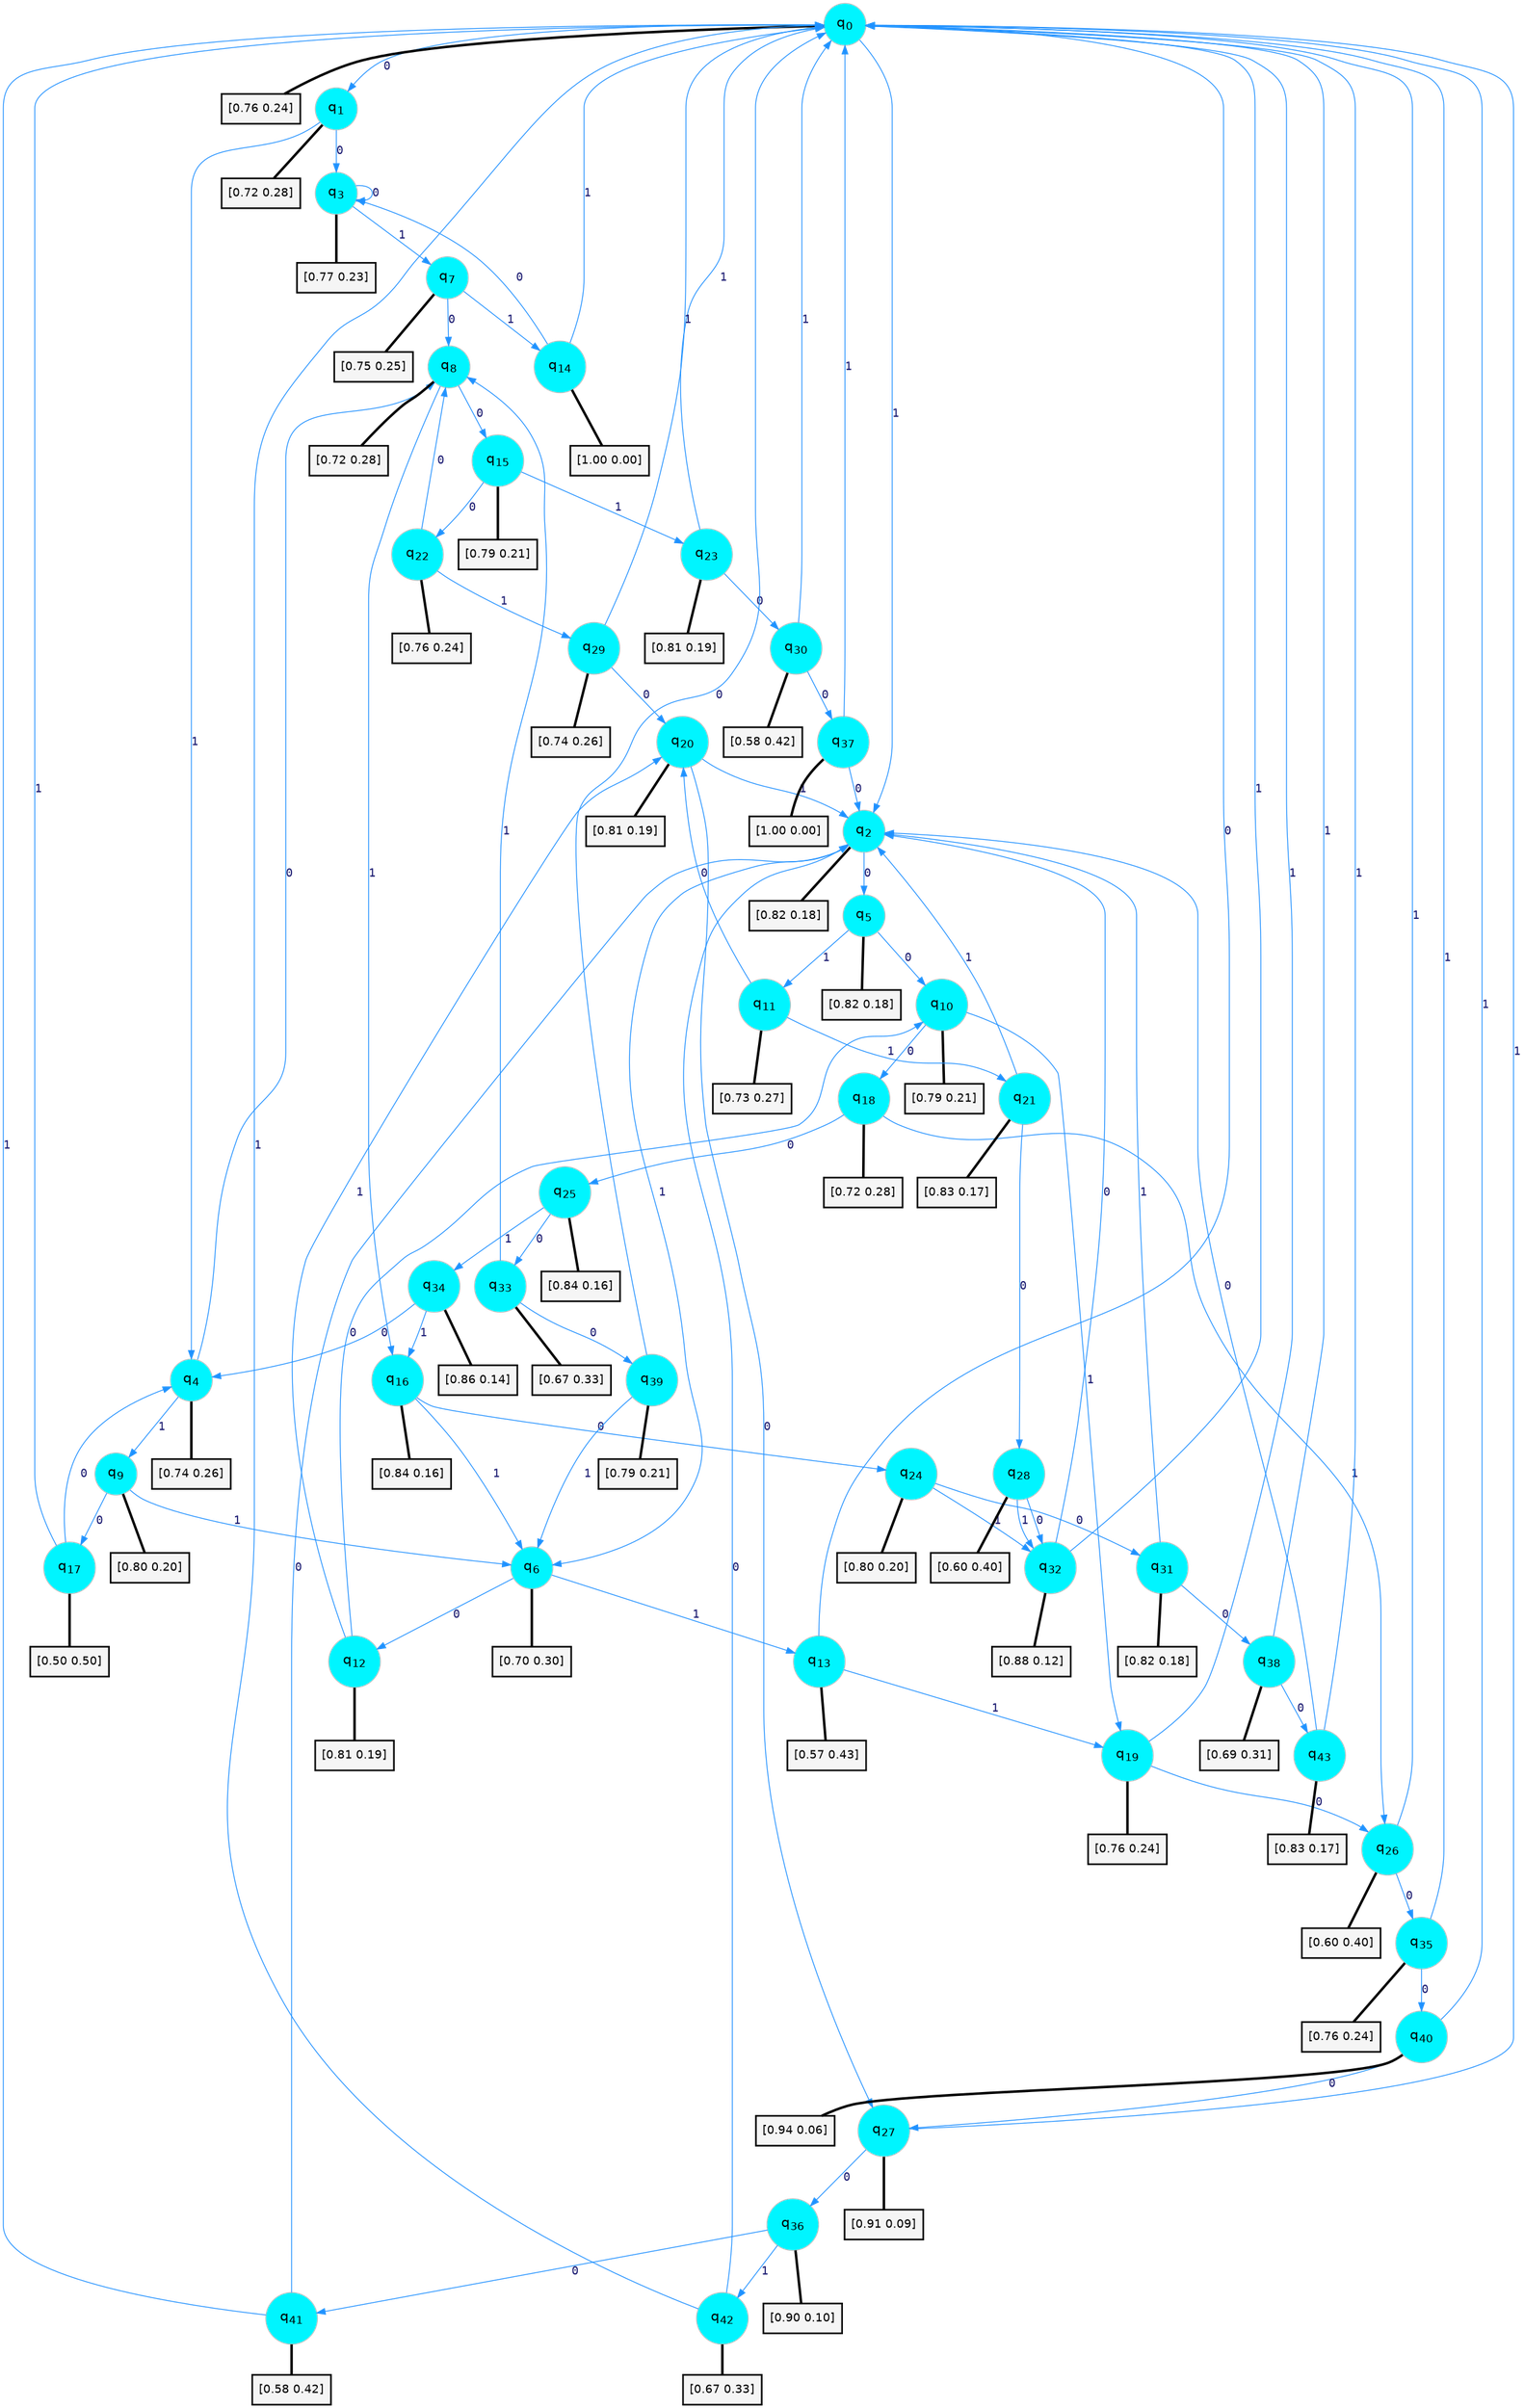 digraph G {
graph [
bgcolor=transparent, dpi=300, rankdir=TD, size="40,25"];
node [
color=gray, fillcolor=turquoise1, fontcolor=black, fontname=Helvetica, fontsize=16, fontweight=bold, shape=circle, style=filled];
edge [
arrowsize=1, color=dodgerblue1, fontcolor=midnightblue, fontname=courier, fontweight=bold, penwidth=1, style=solid, weight=20];
0[label=<q<SUB>0</SUB>>];
1[label=<q<SUB>1</SUB>>];
2[label=<q<SUB>2</SUB>>];
3[label=<q<SUB>3</SUB>>];
4[label=<q<SUB>4</SUB>>];
5[label=<q<SUB>5</SUB>>];
6[label=<q<SUB>6</SUB>>];
7[label=<q<SUB>7</SUB>>];
8[label=<q<SUB>8</SUB>>];
9[label=<q<SUB>9</SUB>>];
10[label=<q<SUB>10</SUB>>];
11[label=<q<SUB>11</SUB>>];
12[label=<q<SUB>12</SUB>>];
13[label=<q<SUB>13</SUB>>];
14[label=<q<SUB>14</SUB>>];
15[label=<q<SUB>15</SUB>>];
16[label=<q<SUB>16</SUB>>];
17[label=<q<SUB>17</SUB>>];
18[label=<q<SUB>18</SUB>>];
19[label=<q<SUB>19</SUB>>];
20[label=<q<SUB>20</SUB>>];
21[label=<q<SUB>21</SUB>>];
22[label=<q<SUB>22</SUB>>];
23[label=<q<SUB>23</SUB>>];
24[label=<q<SUB>24</SUB>>];
25[label=<q<SUB>25</SUB>>];
26[label=<q<SUB>26</SUB>>];
27[label=<q<SUB>27</SUB>>];
28[label=<q<SUB>28</SUB>>];
29[label=<q<SUB>29</SUB>>];
30[label=<q<SUB>30</SUB>>];
31[label=<q<SUB>31</SUB>>];
32[label=<q<SUB>32</SUB>>];
33[label=<q<SUB>33</SUB>>];
34[label=<q<SUB>34</SUB>>];
35[label=<q<SUB>35</SUB>>];
36[label=<q<SUB>36</SUB>>];
37[label=<q<SUB>37</SUB>>];
38[label=<q<SUB>38</SUB>>];
39[label=<q<SUB>39</SUB>>];
40[label=<q<SUB>40</SUB>>];
41[label=<q<SUB>41</SUB>>];
42[label=<q<SUB>42</SUB>>];
43[label=<q<SUB>43</SUB>>];
44[label="[0.76 0.24]", shape=box,fontcolor=black, fontname=Helvetica, fontsize=14, penwidth=2, fillcolor=whitesmoke,color=black];
45[label="[0.72 0.28]", shape=box,fontcolor=black, fontname=Helvetica, fontsize=14, penwidth=2, fillcolor=whitesmoke,color=black];
46[label="[0.82 0.18]", shape=box,fontcolor=black, fontname=Helvetica, fontsize=14, penwidth=2, fillcolor=whitesmoke,color=black];
47[label="[0.77 0.23]", shape=box,fontcolor=black, fontname=Helvetica, fontsize=14, penwidth=2, fillcolor=whitesmoke,color=black];
48[label="[0.74 0.26]", shape=box,fontcolor=black, fontname=Helvetica, fontsize=14, penwidth=2, fillcolor=whitesmoke,color=black];
49[label="[0.82 0.18]", shape=box,fontcolor=black, fontname=Helvetica, fontsize=14, penwidth=2, fillcolor=whitesmoke,color=black];
50[label="[0.70 0.30]", shape=box,fontcolor=black, fontname=Helvetica, fontsize=14, penwidth=2, fillcolor=whitesmoke,color=black];
51[label="[0.75 0.25]", shape=box,fontcolor=black, fontname=Helvetica, fontsize=14, penwidth=2, fillcolor=whitesmoke,color=black];
52[label="[0.72 0.28]", shape=box,fontcolor=black, fontname=Helvetica, fontsize=14, penwidth=2, fillcolor=whitesmoke,color=black];
53[label="[0.80 0.20]", shape=box,fontcolor=black, fontname=Helvetica, fontsize=14, penwidth=2, fillcolor=whitesmoke,color=black];
54[label="[0.79 0.21]", shape=box,fontcolor=black, fontname=Helvetica, fontsize=14, penwidth=2, fillcolor=whitesmoke,color=black];
55[label="[0.73 0.27]", shape=box,fontcolor=black, fontname=Helvetica, fontsize=14, penwidth=2, fillcolor=whitesmoke,color=black];
56[label="[0.81 0.19]", shape=box,fontcolor=black, fontname=Helvetica, fontsize=14, penwidth=2, fillcolor=whitesmoke,color=black];
57[label="[0.57 0.43]", shape=box,fontcolor=black, fontname=Helvetica, fontsize=14, penwidth=2, fillcolor=whitesmoke,color=black];
58[label="[1.00 0.00]", shape=box,fontcolor=black, fontname=Helvetica, fontsize=14, penwidth=2, fillcolor=whitesmoke,color=black];
59[label="[0.79 0.21]", shape=box,fontcolor=black, fontname=Helvetica, fontsize=14, penwidth=2, fillcolor=whitesmoke,color=black];
60[label="[0.84 0.16]", shape=box,fontcolor=black, fontname=Helvetica, fontsize=14, penwidth=2, fillcolor=whitesmoke,color=black];
61[label="[0.50 0.50]", shape=box,fontcolor=black, fontname=Helvetica, fontsize=14, penwidth=2, fillcolor=whitesmoke,color=black];
62[label="[0.72 0.28]", shape=box,fontcolor=black, fontname=Helvetica, fontsize=14, penwidth=2, fillcolor=whitesmoke,color=black];
63[label="[0.76 0.24]", shape=box,fontcolor=black, fontname=Helvetica, fontsize=14, penwidth=2, fillcolor=whitesmoke,color=black];
64[label="[0.81 0.19]", shape=box,fontcolor=black, fontname=Helvetica, fontsize=14, penwidth=2, fillcolor=whitesmoke,color=black];
65[label="[0.83 0.17]", shape=box,fontcolor=black, fontname=Helvetica, fontsize=14, penwidth=2, fillcolor=whitesmoke,color=black];
66[label="[0.76 0.24]", shape=box,fontcolor=black, fontname=Helvetica, fontsize=14, penwidth=2, fillcolor=whitesmoke,color=black];
67[label="[0.81 0.19]", shape=box,fontcolor=black, fontname=Helvetica, fontsize=14, penwidth=2, fillcolor=whitesmoke,color=black];
68[label="[0.80 0.20]", shape=box,fontcolor=black, fontname=Helvetica, fontsize=14, penwidth=2, fillcolor=whitesmoke,color=black];
69[label="[0.84 0.16]", shape=box,fontcolor=black, fontname=Helvetica, fontsize=14, penwidth=2, fillcolor=whitesmoke,color=black];
70[label="[0.60 0.40]", shape=box,fontcolor=black, fontname=Helvetica, fontsize=14, penwidth=2, fillcolor=whitesmoke,color=black];
71[label="[0.91 0.09]", shape=box,fontcolor=black, fontname=Helvetica, fontsize=14, penwidth=2, fillcolor=whitesmoke,color=black];
72[label="[0.60 0.40]", shape=box,fontcolor=black, fontname=Helvetica, fontsize=14, penwidth=2, fillcolor=whitesmoke,color=black];
73[label="[0.74 0.26]", shape=box,fontcolor=black, fontname=Helvetica, fontsize=14, penwidth=2, fillcolor=whitesmoke,color=black];
74[label="[0.58 0.42]", shape=box,fontcolor=black, fontname=Helvetica, fontsize=14, penwidth=2, fillcolor=whitesmoke,color=black];
75[label="[0.82 0.18]", shape=box,fontcolor=black, fontname=Helvetica, fontsize=14, penwidth=2, fillcolor=whitesmoke,color=black];
76[label="[0.88 0.12]", shape=box,fontcolor=black, fontname=Helvetica, fontsize=14, penwidth=2, fillcolor=whitesmoke,color=black];
77[label="[0.67 0.33]", shape=box,fontcolor=black, fontname=Helvetica, fontsize=14, penwidth=2, fillcolor=whitesmoke,color=black];
78[label="[0.86 0.14]", shape=box,fontcolor=black, fontname=Helvetica, fontsize=14, penwidth=2, fillcolor=whitesmoke,color=black];
79[label="[0.76 0.24]", shape=box,fontcolor=black, fontname=Helvetica, fontsize=14, penwidth=2, fillcolor=whitesmoke,color=black];
80[label="[0.90 0.10]", shape=box,fontcolor=black, fontname=Helvetica, fontsize=14, penwidth=2, fillcolor=whitesmoke,color=black];
81[label="[1.00 0.00]", shape=box,fontcolor=black, fontname=Helvetica, fontsize=14, penwidth=2, fillcolor=whitesmoke,color=black];
82[label="[0.69 0.31]", shape=box,fontcolor=black, fontname=Helvetica, fontsize=14, penwidth=2, fillcolor=whitesmoke,color=black];
83[label="[0.79 0.21]", shape=box,fontcolor=black, fontname=Helvetica, fontsize=14, penwidth=2, fillcolor=whitesmoke,color=black];
84[label="[0.94 0.06]", shape=box,fontcolor=black, fontname=Helvetica, fontsize=14, penwidth=2, fillcolor=whitesmoke,color=black];
85[label="[0.58 0.42]", shape=box,fontcolor=black, fontname=Helvetica, fontsize=14, penwidth=2, fillcolor=whitesmoke,color=black];
86[label="[0.67 0.33]", shape=box,fontcolor=black, fontname=Helvetica, fontsize=14, penwidth=2, fillcolor=whitesmoke,color=black];
87[label="[0.83 0.17]", shape=box,fontcolor=black, fontname=Helvetica, fontsize=14, penwidth=2, fillcolor=whitesmoke,color=black];
0->1 [label=0];
0->2 [label=1];
0->44 [arrowhead=none, penwidth=3,color=black];
1->3 [label=0];
1->4 [label=1];
1->45 [arrowhead=none, penwidth=3,color=black];
2->5 [label=0];
2->6 [label=1];
2->46 [arrowhead=none, penwidth=3,color=black];
3->3 [label=0];
3->7 [label=1];
3->47 [arrowhead=none, penwidth=3,color=black];
4->8 [label=0];
4->9 [label=1];
4->48 [arrowhead=none, penwidth=3,color=black];
5->10 [label=0];
5->11 [label=1];
5->49 [arrowhead=none, penwidth=3,color=black];
6->12 [label=0];
6->13 [label=1];
6->50 [arrowhead=none, penwidth=3,color=black];
7->8 [label=0];
7->14 [label=1];
7->51 [arrowhead=none, penwidth=3,color=black];
8->15 [label=0];
8->16 [label=1];
8->52 [arrowhead=none, penwidth=3,color=black];
9->17 [label=0];
9->6 [label=1];
9->53 [arrowhead=none, penwidth=3,color=black];
10->18 [label=0];
10->19 [label=1];
10->54 [arrowhead=none, penwidth=3,color=black];
11->20 [label=0];
11->21 [label=1];
11->55 [arrowhead=none, penwidth=3,color=black];
12->10 [label=0];
12->20 [label=1];
12->56 [arrowhead=none, penwidth=3,color=black];
13->0 [label=0];
13->19 [label=1];
13->57 [arrowhead=none, penwidth=3,color=black];
14->3 [label=0];
14->0 [label=1];
14->58 [arrowhead=none, penwidth=3,color=black];
15->22 [label=0];
15->23 [label=1];
15->59 [arrowhead=none, penwidth=3,color=black];
16->24 [label=0];
16->6 [label=1];
16->60 [arrowhead=none, penwidth=3,color=black];
17->4 [label=0];
17->0 [label=1];
17->61 [arrowhead=none, penwidth=3,color=black];
18->25 [label=0];
18->26 [label=1];
18->62 [arrowhead=none, penwidth=3,color=black];
19->26 [label=0];
19->0 [label=1];
19->63 [arrowhead=none, penwidth=3,color=black];
20->27 [label=0];
20->2 [label=1];
20->64 [arrowhead=none, penwidth=3,color=black];
21->28 [label=0];
21->2 [label=1];
21->65 [arrowhead=none, penwidth=3,color=black];
22->8 [label=0];
22->29 [label=1];
22->66 [arrowhead=none, penwidth=3,color=black];
23->30 [label=0];
23->0 [label=1];
23->67 [arrowhead=none, penwidth=3,color=black];
24->31 [label=0];
24->32 [label=1];
24->68 [arrowhead=none, penwidth=3,color=black];
25->33 [label=0];
25->34 [label=1];
25->69 [arrowhead=none, penwidth=3,color=black];
26->35 [label=0];
26->0 [label=1];
26->70 [arrowhead=none, penwidth=3,color=black];
27->36 [label=0];
27->0 [label=1];
27->71 [arrowhead=none, penwidth=3,color=black];
28->32 [label=0];
28->32 [label=1];
28->72 [arrowhead=none, penwidth=3,color=black];
29->20 [label=0];
29->0 [label=1];
29->73 [arrowhead=none, penwidth=3,color=black];
30->37 [label=0];
30->0 [label=1];
30->74 [arrowhead=none, penwidth=3,color=black];
31->38 [label=0];
31->2 [label=1];
31->75 [arrowhead=none, penwidth=3,color=black];
32->2 [label=0];
32->0 [label=1];
32->76 [arrowhead=none, penwidth=3,color=black];
33->39 [label=0];
33->8 [label=1];
33->77 [arrowhead=none, penwidth=3,color=black];
34->4 [label=0];
34->16 [label=1];
34->78 [arrowhead=none, penwidth=3,color=black];
35->40 [label=0];
35->0 [label=1];
35->79 [arrowhead=none, penwidth=3,color=black];
36->41 [label=0];
36->42 [label=1];
36->80 [arrowhead=none, penwidth=3,color=black];
37->2 [label=0];
37->0 [label=1];
37->81 [arrowhead=none, penwidth=3,color=black];
38->43 [label=0];
38->0 [label=1];
38->82 [arrowhead=none, penwidth=3,color=black];
39->0 [label=0];
39->6 [label=1];
39->83 [arrowhead=none, penwidth=3,color=black];
40->27 [label=0];
40->0 [label=1];
40->84 [arrowhead=none, penwidth=3,color=black];
41->2 [label=0];
41->0 [label=1];
41->85 [arrowhead=none, penwidth=3,color=black];
42->2 [label=0];
42->0 [label=1];
42->86 [arrowhead=none, penwidth=3,color=black];
43->2 [label=0];
43->0 [label=1];
43->87 [arrowhead=none, penwidth=3,color=black];
}
